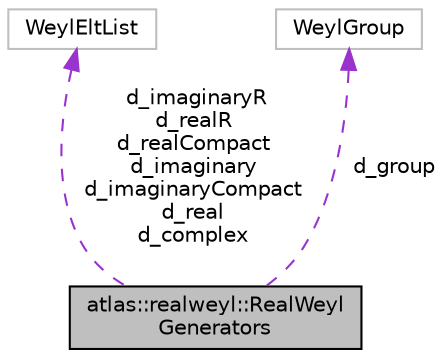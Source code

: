 digraph "atlas::realweyl::RealWeylGenerators"
{
  edge [fontname="Helvetica",fontsize="10",labelfontname="Helvetica",labelfontsize="10"];
  node [fontname="Helvetica",fontsize="10",shape=record];
  Node1 [label="atlas::realweyl::RealWeyl\lGenerators",height=0.2,width=0.4,color="black", fillcolor="grey75", style="filled", fontcolor="black"];
  Node2 -> Node1 [dir="back",color="darkorchid3",fontsize="10",style="dashed",label=" d_imaginaryR\nd_realR\nd_realCompact\nd_imaginary\nd_imaginaryCompact\nd_real\nd_complex" ,fontname="Helvetica"];
  Node2 [label="WeylEltList",height=0.2,width=0.4,color="grey75", fillcolor="white", style="filled"];
  Node3 -> Node1 [dir="back",color="darkorchid3",fontsize="10",style="dashed",label=" d_group" ,fontname="Helvetica"];
  Node3 [label="WeylGroup",height=0.2,width=0.4,color="grey75", fillcolor="white", style="filled"];
}
